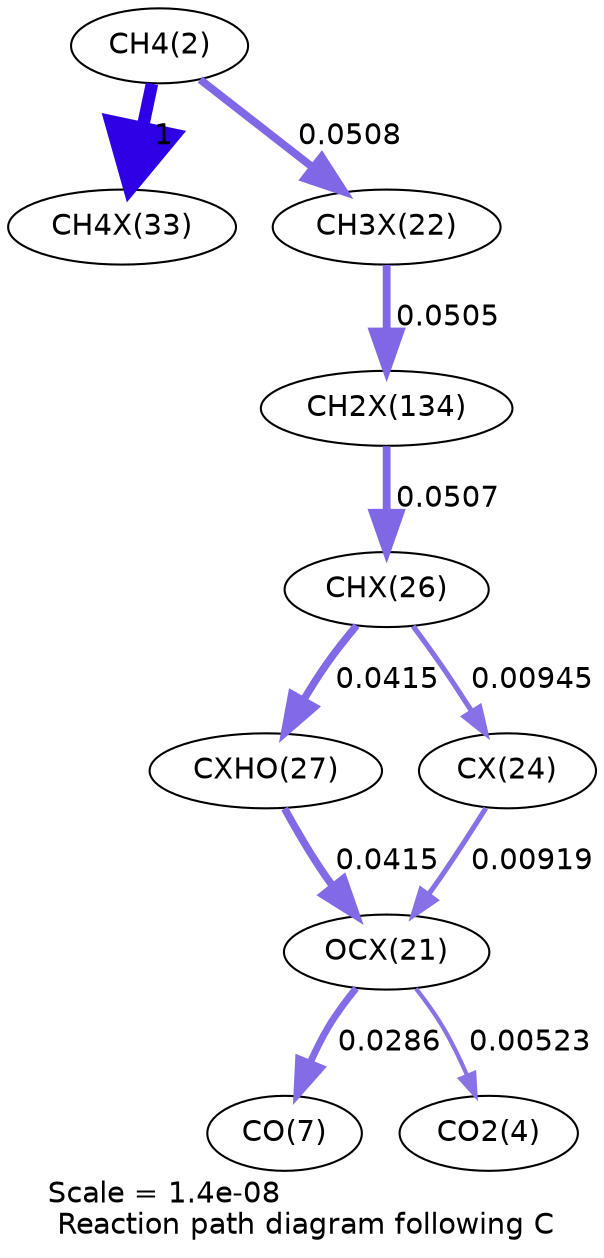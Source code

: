digraph reaction_paths {
center=1;
s4 -> s31[fontname="Helvetica", penwidth=6, arrowsize=3, color="0.7, 1.5, 0.9"
, label=" 1"];
s4 -> s25[fontname="Helvetica", penwidth=3.75, arrowsize=1.88, color="0.7, 0.551, 0.9"
, label=" 0.0508"];
s25 -> s37[fontname="Helvetica", penwidth=3.75, arrowsize=1.87, color="0.7, 0.55, 0.9"
, label=" 0.0505"];
s37 -> s29[fontname="Helvetica", penwidth=3.75, arrowsize=1.87, color="0.7, 0.551, 0.9"
, label=" 0.0507"];
s29 -> s30[fontname="Helvetica", penwidth=3.6, arrowsize=1.8, color="0.7, 0.542, 0.9"
, label=" 0.0415"];
s29 -> s27[fontname="Helvetica", penwidth=2.48, arrowsize=1.24, color="0.7, 0.509, 0.9"
, label=" 0.00945"];
s30 -> s24[fontname="Helvetica", penwidth=3.6, arrowsize=1.8, color="0.7, 0.542, 0.9"
, label=" 0.0415"];
s27 -> s24[fontname="Helvetica", penwidth=2.46, arrowsize=1.23, color="0.7, 0.509, 0.9"
, label=" 0.00919"];
s24 -> s9[fontname="Helvetica", penwidth=3.32, arrowsize=1.66, color="0.7, 0.529, 0.9"
, label=" 0.0286"];
s24 -> s6[fontname="Helvetica", penwidth=2.03, arrowsize=1.02, color="0.7, 0.505, 0.9"
, label=" 0.00523"];
s4 [ fontname="Helvetica", label="CH4(2)"];
s6 [ fontname="Helvetica", label="CO2(4)"];
s9 [ fontname="Helvetica", label="CO(7)"];
s24 [ fontname="Helvetica", label="OCX(21)"];
s25 [ fontname="Helvetica", label="CH3X(22)"];
s27 [ fontname="Helvetica", label="CX(24)"];
s29 [ fontname="Helvetica", label="CHX(26)"];
s30 [ fontname="Helvetica", label="CXHO(27)"];
s31 [ fontname="Helvetica", label="CH4X(33)"];
s37 [ fontname="Helvetica", label="CH2X(134)"];
 label = "Scale = 1.4e-08\l Reaction path diagram following C";
 fontname = "Helvetica";
}
